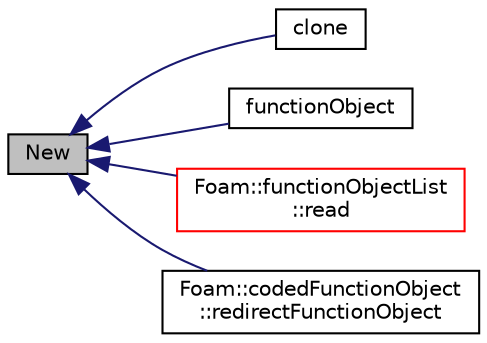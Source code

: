 digraph "New"
{
  bgcolor="transparent";
  edge [fontname="Helvetica",fontsize="10",labelfontname="Helvetica",labelfontsize="10"];
  node [fontname="Helvetica",fontsize="10",shape=record];
  rankdir="LR";
  Node1 [label="New",height=0.2,width=0.4,color="black", fillcolor="grey75", style="filled", fontcolor="black"];
  Node1 -> Node2 [dir="back",color="midnightblue",fontsize="10",style="solid",fontname="Helvetica"];
  Node2 [label="clone",height=0.2,width=0.4,color="black",URL="$a00877.html#a0411830225665066b02b12e1d1e8a33b",tooltip="Return clone. "];
  Node1 -> Node3 [dir="back",color="midnightblue",fontsize="10",style="solid",fontname="Helvetica"];
  Node3 [label="functionObject",height=0.2,width=0.4,color="black",URL="$a00877.html#ae4d97e506dab2ca089ed4cca2bd65607",tooltip="Construct from components. "];
  Node1 -> Node4 [dir="back",color="midnightblue",fontsize="10",style="solid",fontname="Helvetica"];
  Node4 [label="Foam::functionObjectList\l::read",height=0.2,width=0.4,color="red",URL="$a00878.html#af816873151ddb0126e98bb2f914d8ed5",tooltip="Read and set the function objects if their data have changed. "];
  Node1 -> Node5 [dir="back",color="midnightblue",fontsize="10",style="solid",fontname="Helvetica"];
  Node5 [label="Foam::codedFunctionObject\l::redirectFunctionObject",height=0.2,width=0.4,color="black",URL="$a00297.html#a7b9672a9398154b04567630f95510b2b",tooltip="Dynamically compiled functionObject. "];
}
